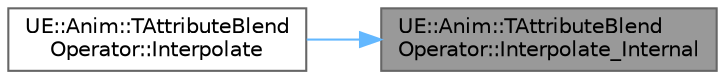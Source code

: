 digraph "UE::Anim::TAttributeBlendOperator::Interpolate_Internal"
{
 // INTERACTIVE_SVG=YES
 // LATEX_PDF_SIZE
  bgcolor="transparent";
  edge [fontname=Helvetica,fontsize=10,labelfontname=Helvetica,labelfontsize=10];
  node [fontname=Helvetica,fontsize=10,shape=box,height=0.2,width=0.4];
  rankdir="RL";
  Node1 [id="Node000001",label="UE::Anim::TAttributeBlend\lOperator::Interpolate_Internal",height=0.2,width=0.4,color="gray40", fillcolor="grey60", style="filled", fontcolor="black",tooltip=" "];
  Node1 -> Node2 [id="edge1_Node000001_Node000002",dir="back",color="steelblue1",style="solid",tooltip=" "];
  Node2 [id="Node000002",label="UE::Anim::TAttributeBlend\lOperator::Interpolate",height=0.2,width=0.4,color="grey40", fillcolor="white", style="filled",URL="$df/d2e/classUE_1_1Anim_1_1TAttributeBlendOperator.html#ae3ebe6905bf43ce86a276cf8c00597c3",tooltip="Invoked to interpolate between two individual attribute type values, according to the provided alpha."];
}
